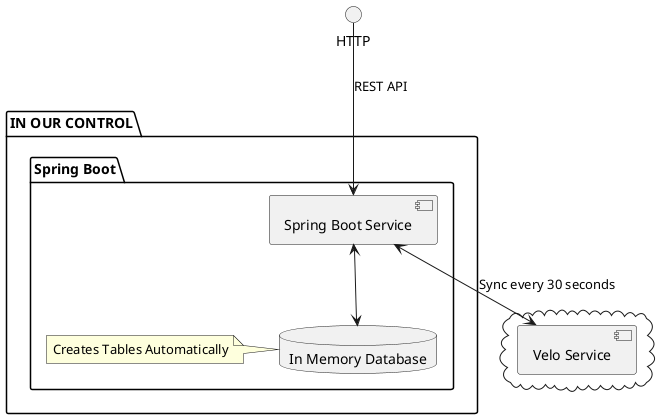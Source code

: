 @startuml


cloud {
 [Velo Service] as velo
}

package "IN OUR CONTROL" {

package "Spring Boot" {
database "In Memory Database" as Database
note left: Creates Tables Automatically
[Spring Boot Service] as spring
spring <--> Database
spring <--> velo: Sync every 30 seconds

}
}

HTTP --> spring: REST API

@enduml
